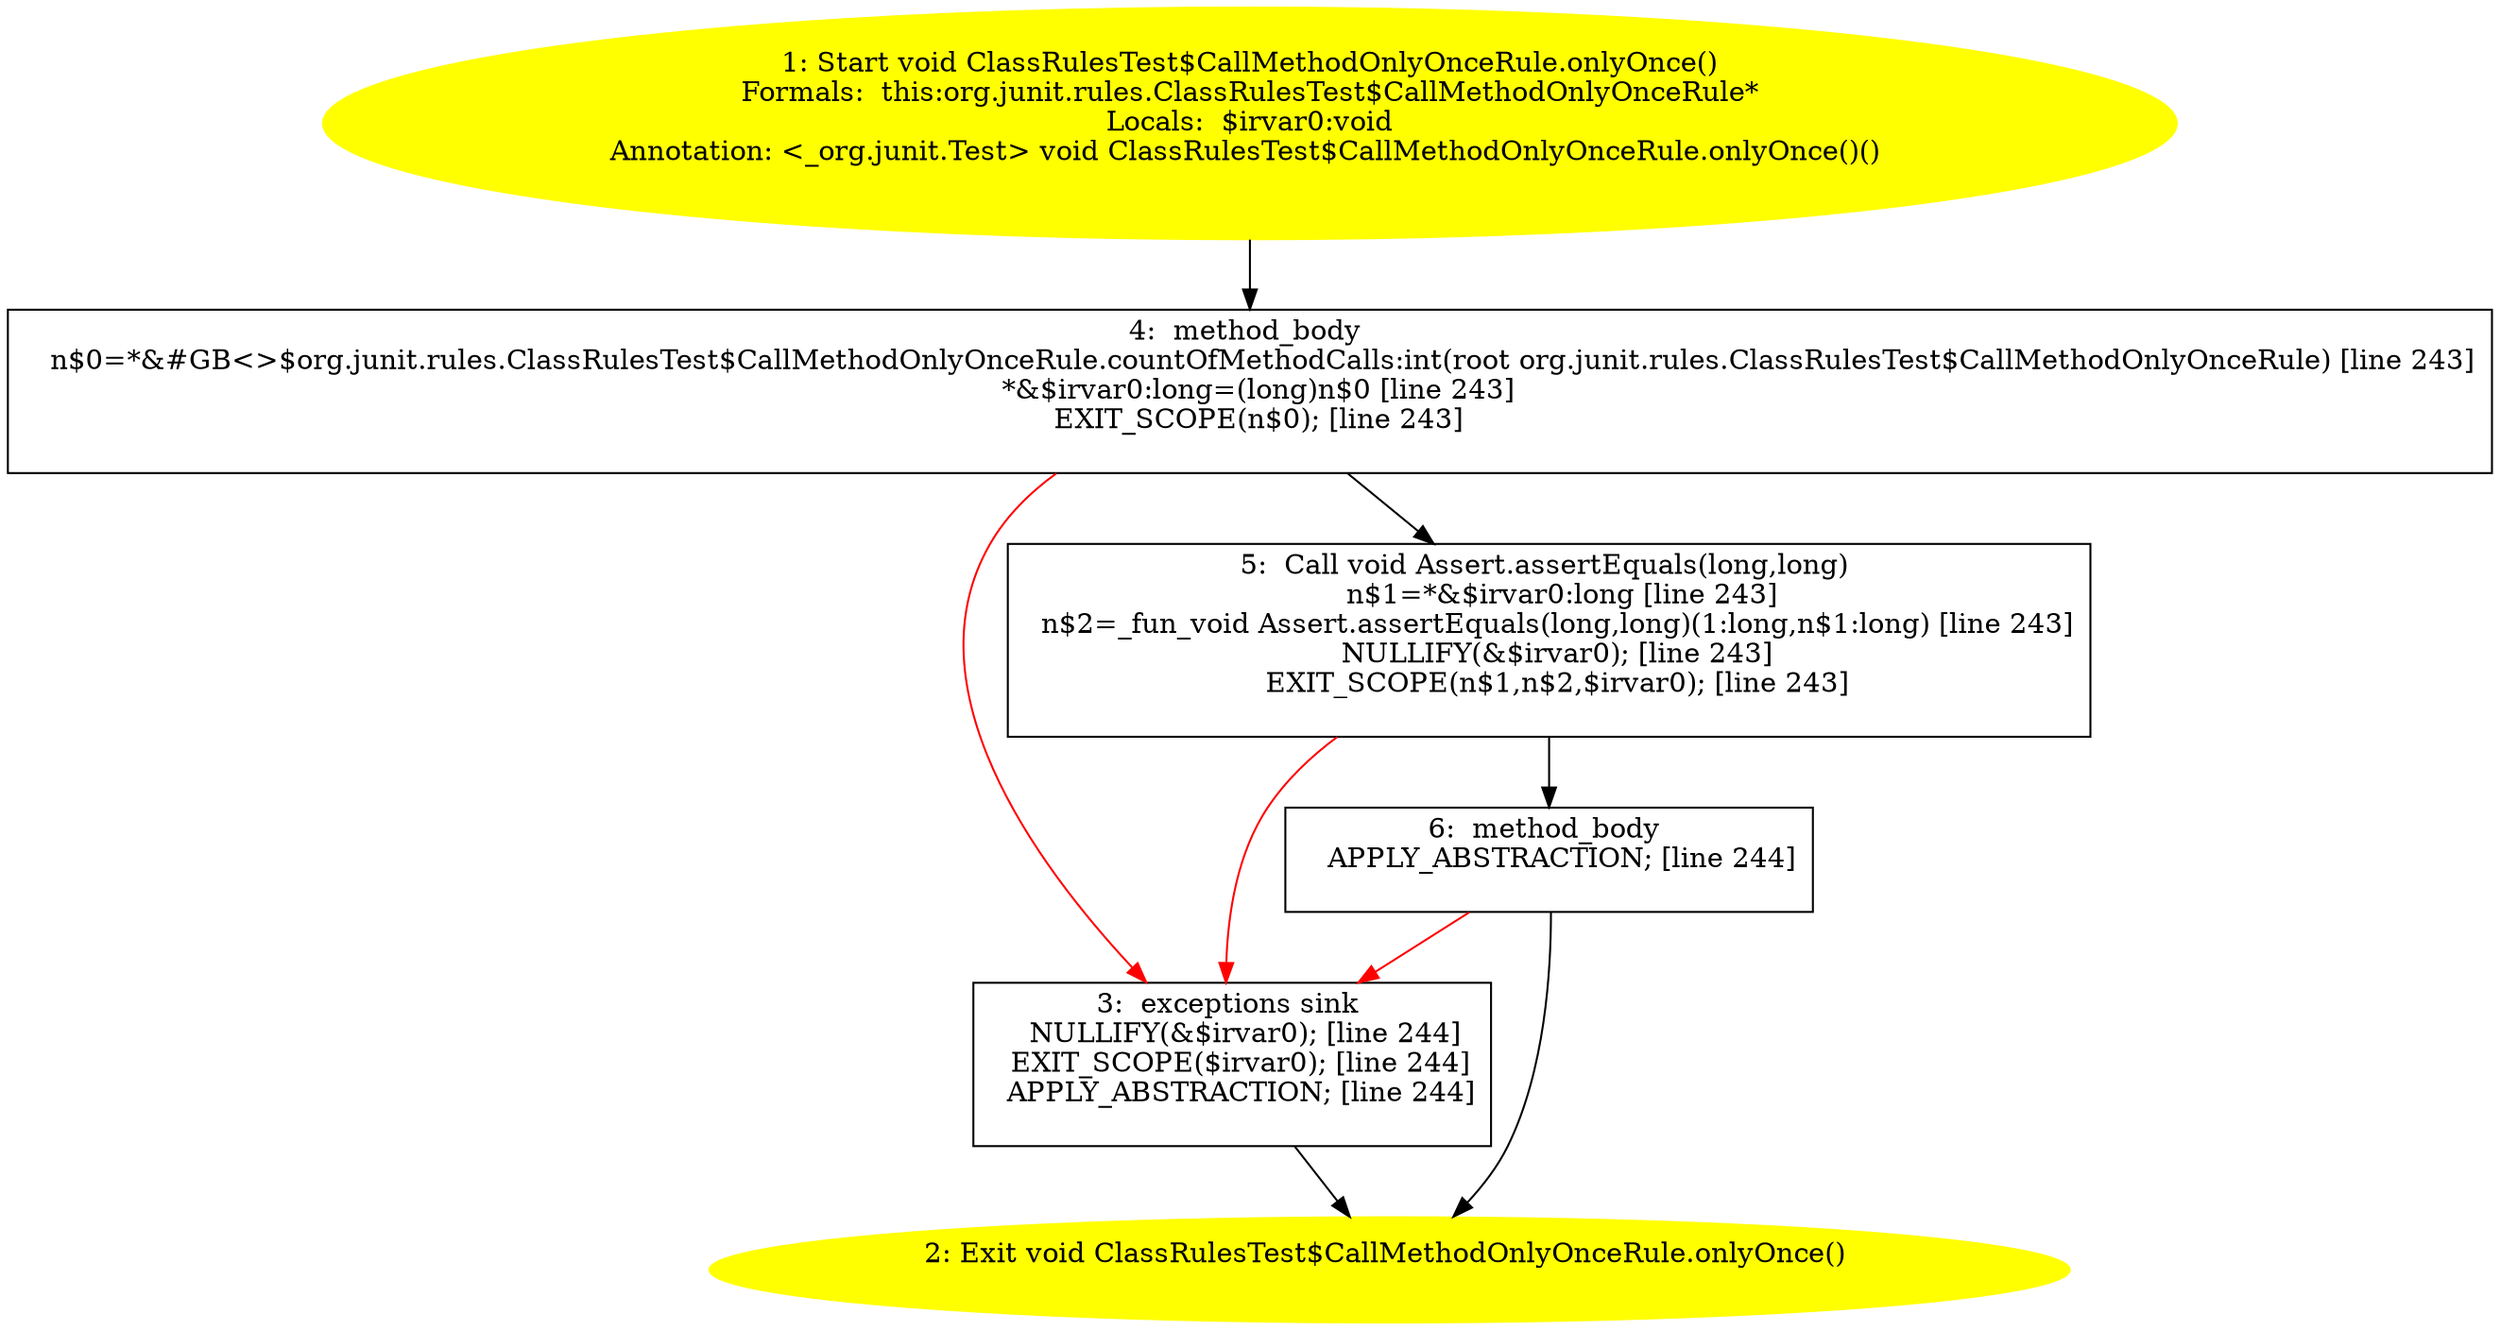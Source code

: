 /* @generated */
digraph cfg {
"org.junit.rules.ClassRulesTest$CallMethodOnlyOnceRule.onlyOnce():void.50fe242a72418e3c4c643c28febfcc49_1" [label="1: Start void ClassRulesTest$CallMethodOnlyOnceRule.onlyOnce()\nFormals:  this:org.junit.rules.ClassRulesTest$CallMethodOnlyOnceRule*\nLocals:  $irvar0:void\nAnnotation: <_org.junit.Test> void ClassRulesTest$CallMethodOnlyOnceRule.onlyOnce()() \n  " color=yellow style=filled]
	

	 "org.junit.rules.ClassRulesTest$CallMethodOnlyOnceRule.onlyOnce():void.50fe242a72418e3c4c643c28febfcc49_1" -> "org.junit.rules.ClassRulesTest$CallMethodOnlyOnceRule.onlyOnce():void.50fe242a72418e3c4c643c28febfcc49_4" ;
"org.junit.rules.ClassRulesTest$CallMethodOnlyOnceRule.onlyOnce():void.50fe242a72418e3c4c643c28febfcc49_2" [label="2: Exit void ClassRulesTest$CallMethodOnlyOnceRule.onlyOnce() \n  " color=yellow style=filled]
	

"org.junit.rules.ClassRulesTest$CallMethodOnlyOnceRule.onlyOnce():void.50fe242a72418e3c4c643c28febfcc49_3" [label="3:  exceptions sink \n   NULLIFY(&$irvar0); [line 244]\n  EXIT_SCOPE($irvar0); [line 244]\n  APPLY_ABSTRACTION; [line 244]\n " shape="box"]
	

	 "org.junit.rules.ClassRulesTest$CallMethodOnlyOnceRule.onlyOnce():void.50fe242a72418e3c4c643c28febfcc49_3" -> "org.junit.rules.ClassRulesTest$CallMethodOnlyOnceRule.onlyOnce():void.50fe242a72418e3c4c643c28febfcc49_2" ;
"org.junit.rules.ClassRulesTest$CallMethodOnlyOnceRule.onlyOnce():void.50fe242a72418e3c4c643c28febfcc49_4" [label="4:  method_body \n   n$0=*&#GB<>$org.junit.rules.ClassRulesTest$CallMethodOnlyOnceRule.countOfMethodCalls:int(root org.junit.rules.ClassRulesTest$CallMethodOnlyOnceRule) [line 243]\n  *&$irvar0:long=(long)n$0 [line 243]\n  EXIT_SCOPE(n$0); [line 243]\n " shape="box"]
	

	 "org.junit.rules.ClassRulesTest$CallMethodOnlyOnceRule.onlyOnce():void.50fe242a72418e3c4c643c28febfcc49_4" -> "org.junit.rules.ClassRulesTest$CallMethodOnlyOnceRule.onlyOnce():void.50fe242a72418e3c4c643c28febfcc49_5" ;
	 "org.junit.rules.ClassRulesTest$CallMethodOnlyOnceRule.onlyOnce():void.50fe242a72418e3c4c643c28febfcc49_4" -> "org.junit.rules.ClassRulesTest$CallMethodOnlyOnceRule.onlyOnce():void.50fe242a72418e3c4c643c28febfcc49_3" [color="red" ];
"org.junit.rules.ClassRulesTest$CallMethodOnlyOnceRule.onlyOnce():void.50fe242a72418e3c4c643c28febfcc49_5" [label="5:  Call void Assert.assertEquals(long,long) \n   n$1=*&$irvar0:long [line 243]\n  n$2=_fun_void Assert.assertEquals(long,long)(1:long,n$1:long) [line 243]\n  NULLIFY(&$irvar0); [line 243]\n  EXIT_SCOPE(n$1,n$2,$irvar0); [line 243]\n " shape="box"]
	

	 "org.junit.rules.ClassRulesTest$CallMethodOnlyOnceRule.onlyOnce():void.50fe242a72418e3c4c643c28febfcc49_5" -> "org.junit.rules.ClassRulesTest$CallMethodOnlyOnceRule.onlyOnce():void.50fe242a72418e3c4c643c28febfcc49_6" ;
	 "org.junit.rules.ClassRulesTest$CallMethodOnlyOnceRule.onlyOnce():void.50fe242a72418e3c4c643c28febfcc49_5" -> "org.junit.rules.ClassRulesTest$CallMethodOnlyOnceRule.onlyOnce():void.50fe242a72418e3c4c643c28febfcc49_3" [color="red" ];
"org.junit.rules.ClassRulesTest$CallMethodOnlyOnceRule.onlyOnce():void.50fe242a72418e3c4c643c28febfcc49_6" [label="6:  method_body \n   APPLY_ABSTRACTION; [line 244]\n " shape="box"]
	

	 "org.junit.rules.ClassRulesTest$CallMethodOnlyOnceRule.onlyOnce():void.50fe242a72418e3c4c643c28febfcc49_6" -> "org.junit.rules.ClassRulesTest$CallMethodOnlyOnceRule.onlyOnce():void.50fe242a72418e3c4c643c28febfcc49_2" ;
	 "org.junit.rules.ClassRulesTest$CallMethodOnlyOnceRule.onlyOnce():void.50fe242a72418e3c4c643c28febfcc49_6" -> "org.junit.rules.ClassRulesTest$CallMethodOnlyOnceRule.onlyOnce():void.50fe242a72418e3c4c643c28febfcc49_3" [color="red" ];
}

